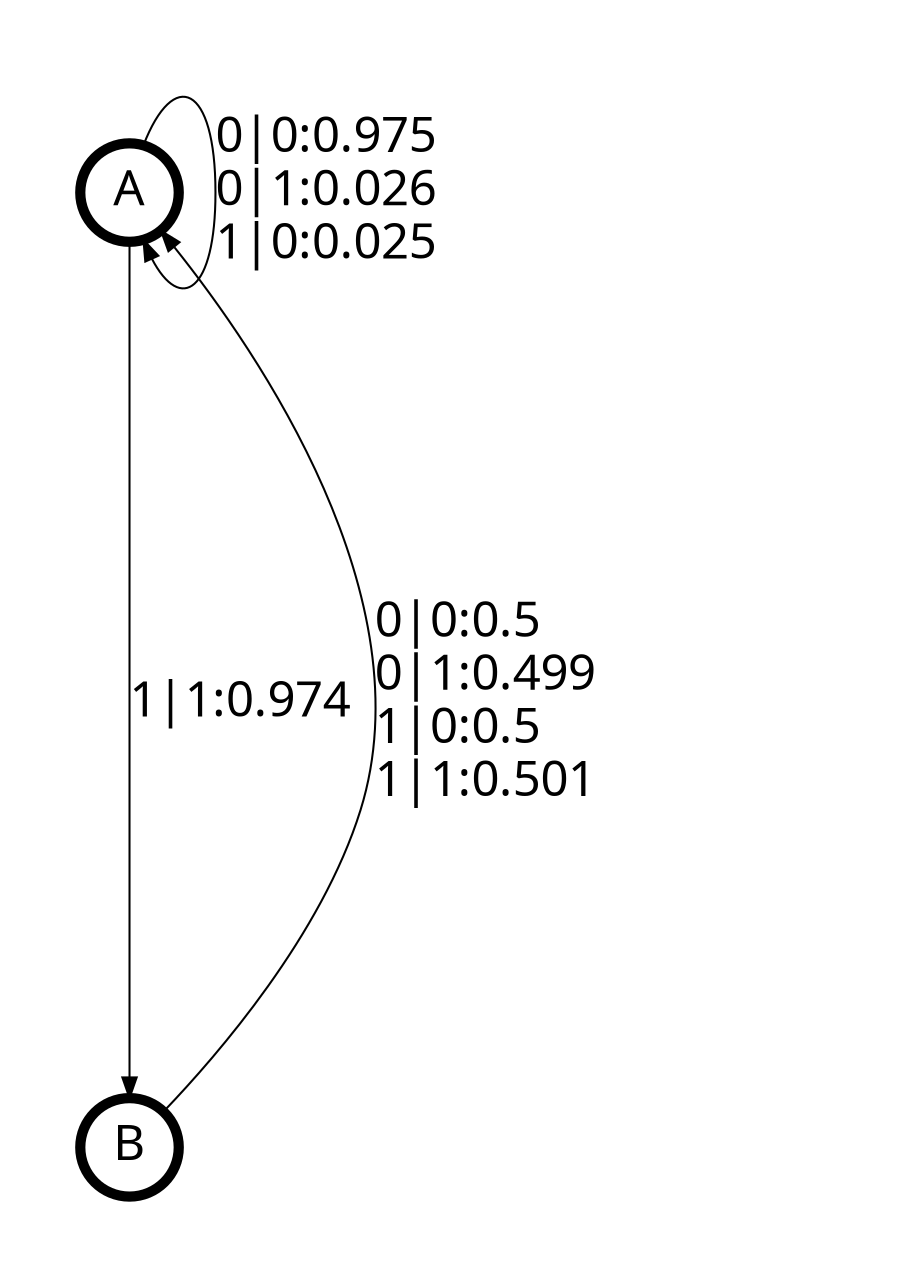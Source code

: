 digraph  {
size = "6,8.5";
ratio = "fill";
node
[shape = circle];
node [fontsize = 24];
node [penwidth = 5];
edge [fontsize = 24];
node [fontname = "CMU Serif Roman"];
graph [fontname = "CMU Serif Roman"];
edge [fontname = "CMU Serif Roman"];
A -> A [label = "0|0:0.975\l0|1:0.026\l1|0:0.025\l"];
A -> B [label = "1|1:0.974\l"];
B -> A [label = "0|0:0.5\l0|1:0.499\l1|0:0.5\l1|1:0.501\l"];
}